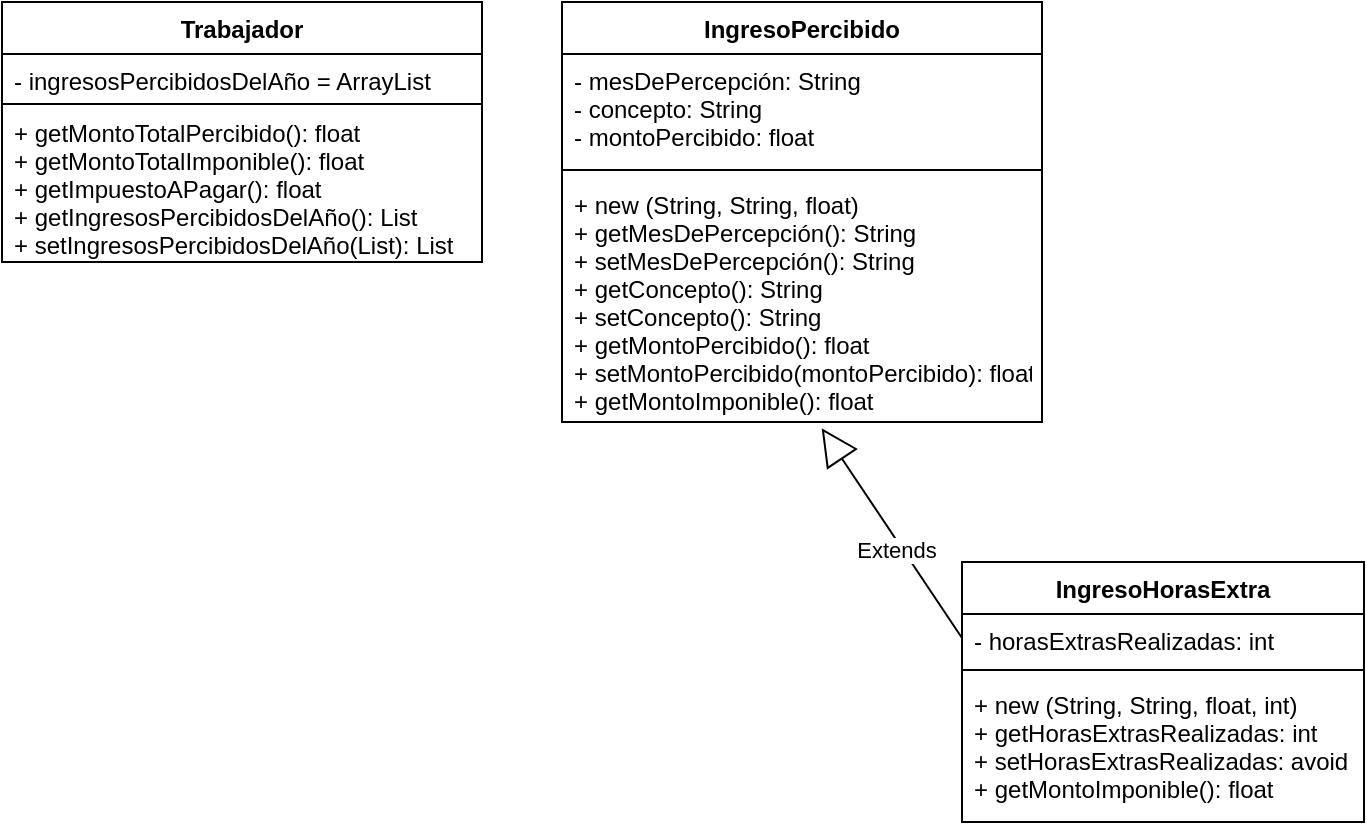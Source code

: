 <mxfile version="17.5.0" type="device"><diagram id="nDBm35qWVdL7sXvyNkb1" name="Page-1"><mxGraphModel dx="1278" dy="489" grid="1" gridSize="10" guides="1" tooltips="1" connect="1" arrows="1" fold="1" page="1" pageScale="1" pageWidth="827" pageHeight="1169" math="0" shadow="0"><root><mxCell id="0"/><mxCell id="1" parent="0"/><mxCell id="2sl_-Xp6Mbt9LT3UxOUa-1" value="Trabajador" style="swimlane;fontStyle=1;align=center;verticalAlign=top;childLayout=stackLayout;horizontal=1;startSize=26;horizontalStack=0;resizeParent=1;resizeParentMax=0;resizeLast=0;collapsible=1;marginBottom=0;" parent="1" vertex="1"><mxGeometry x="80" y="40" width="240" height="130" as="geometry"/></mxCell><mxCell id="2sl_-Xp6Mbt9LT3UxOUa-2" value="- ingresosPercibidosDelAño = ArrayList" style="text;strokeColor=none;fillColor=none;align=left;verticalAlign=top;spacingLeft=4;spacingRight=4;overflow=hidden;rotatable=0;points=[[0,0.5],[1,0.5]];portConstraint=eastwest;" parent="2sl_-Xp6Mbt9LT3UxOUa-1" vertex="1"><mxGeometry y="26" width="240" height="24" as="geometry"/></mxCell><mxCell id="2sl_-Xp6Mbt9LT3UxOUa-3" value="" style="line;strokeWidth=1;fillColor=none;align=left;verticalAlign=middle;spacingTop=-1;spacingLeft=3;spacingRight=3;rotatable=0;labelPosition=right;points=[];portConstraint=eastwest;" parent="2sl_-Xp6Mbt9LT3UxOUa-1" vertex="1"><mxGeometry y="50" width="240" height="2" as="geometry"/></mxCell><mxCell id="2sl_-Xp6Mbt9LT3UxOUa-4" value="+ getMontoTotalPercibido(): float&#10;+ getMontoTotalImponible(): float&#10;+ getImpuestoAPagar(): float&#10;+ getIngresosPercibidosDelAño(): List&#10;+ setIngresosPercibidosDelAño(List): List" style="text;strokeColor=none;fillColor=none;align=left;verticalAlign=top;spacingLeft=4;spacingRight=4;overflow=hidden;rotatable=0;points=[[0,0.5],[1,0.5]];portConstraint=eastwest;" parent="2sl_-Xp6Mbt9LT3UxOUa-1" vertex="1"><mxGeometry y="52" width="240" height="78" as="geometry"/></mxCell><mxCell id="2sl_-Xp6Mbt9LT3UxOUa-5" value="IngresoPercibido" style="swimlane;fontStyle=1;align=center;verticalAlign=top;childLayout=stackLayout;horizontal=1;startSize=26;horizontalStack=0;resizeParent=1;resizeParentMax=0;resizeLast=0;collapsible=1;marginBottom=0;" parent="1" vertex="1"><mxGeometry x="360" y="40" width="240" height="210" as="geometry"/></mxCell><mxCell id="2sl_-Xp6Mbt9LT3UxOUa-6" value="- mesDePercepción: String&#10;- concepto: String&#10;- montoPercibido: float" style="text;strokeColor=none;fillColor=none;align=left;verticalAlign=top;spacingLeft=4;spacingRight=4;overflow=hidden;rotatable=0;points=[[0,0.5],[1,0.5]];portConstraint=eastwest;" parent="2sl_-Xp6Mbt9LT3UxOUa-5" vertex="1"><mxGeometry y="26" width="240" height="54" as="geometry"/></mxCell><mxCell id="2sl_-Xp6Mbt9LT3UxOUa-7" value="" style="line;strokeWidth=1;fillColor=none;align=left;verticalAlign=middle;spacingTop=-1;spacingLeft=3;spacingRight=3;rotatable=0;labelPosition=right;points=[];portConstraint=eastwest;" parent="2sl_-Xp6Mbt9LT3UxOUa-5" vertex="1"><mxGeometry y="80" width="240" height="8" as="geometry"/></mxCell><mxCell id="2sl_-Xp6Mbt9LT3UxOUa-8" value="+ new (String, String, float)&#10;+ getMesDePercepción(): String&#10;+ setMesDePercepción(): String&#10;+ getConcepto(): String&#10;+ setConcepto(): String&#10;+ getMontoPercibido(): float&#10;+ setMontoPercibido(montoPercibido): float&#10;+ getMontoImponible(): float" style="text;strokeColor=none;fillColor=none;align=left;verticalAlign=top;spacingLeft=4;spacingRight=4;overflow=hidden;rotatable=0;points=[[0,0.5],[1,0.5]];portConstraint=eastwest;" parent="2sl_-Xp6Mbt9LT3UxOUa-5" vertex="1"><mxGeometry y="88" width="240" height="122" as="geometry"/></mxCell><mxCell id="2sl_-Xp6Mbt9LT3UxOUa-11" value="IngresoHorasExtra" style="swimlane;fontStyle=1;align=center;verticalAlign=top;childLayout=stackLayout;horizontal=1;startSize=26;horizontalStack=0;resizeParent=1;resizeParentMax=0;resizeLast=0;collapsible=1;marginBottom=0;" parent="1" vertex="1"><mxGeometry x="560" y="320" width="201" height="130" as="geometry"/></mxCell><mxCell id="2sl_-Xp6Mbt9LT3UxOUa-12" value="- horasExtrasRealizadas: int" style="text;strokeColor=none;fillColor=none;align=left;verticalAlign=top;spacingLeft=4;spacingRight=4;overflow=hidden;rotatable=0;points=[[0,0.5],[1,0.5]];portConstraint=eastwest;" parent="2sl_-Xp6Mbt9LT3UxOUa-11" vertex="1"><mxGeometry y="26" width="201" height="24" as="geometry"/></mxCell><mxCell id="2sl_-Xp6Mbt9LT3UxOUa-13" value="" style="line;strokeWidth=1;fillColor=none;align=left;verticalAlign=middle;spacingTop=-1;spacingLeft=3;spacingRight=3;rotatable=0;labelPosition=right;points=[];portConstraint=eastwest;" parent="2sl_-Xp6Mbt9LT3UxOUa-11" vertex="1"><mxGeometry y="50" width="201" height="8" as="geometry"/></mxCell><mxCell id="2sl_-Xp6Mbt9LT3UxOUa-14" value="+ new (String, String, float, int)&#10;+ getHorasExtrasRealizadas: int&#10;+ setHorasExtrasRealizadas: avoid&#10;+ getMontoImponible(): float" style="text;strokeColor=none;fillColor=none;align=left;verticalAlign=top;spacingLeft=4;spacingRight=4;overflow=hidden;rotatable=0;points=[[0,0.5],[1,0.5]];portConstraint=eastwest;" parent="2sl_-Xp6Mbt9LT3UxOUa-11" vertex="1"><mxGeometry y="58" width="201" height="72" as="geometry"/></mxCell><mxCell id="2sl_-Xp6Mbt9LT3UxOUa-15" value="Extends" style="endArrow=block;endSize=16;endFill=0;html=1;rounded=0;entryX=0.541;entryY=1.026;entryDx=0;entryDy=0;entryPerimeter=0;exitX=0;exitY=0.5;exitDx=0;exitDy=0;" parent="1" source="2sl_-Xp6Mbt9LT3UxOUa-12" target="2sl_-Xp6Mbt9LT3UxOUa-8" edge="1"><mxGeometry x="-0.139" y="3" width="160" relative="1" as="geometry"><mxPoint x="334" y="450" as="sourcePoint"/><mxPoint x="494" y="450" as="targetPoint"/><mxPoint as="offset"/></mxGeometry></mxCell></root></mxGraphModel></diagram></mxfile>